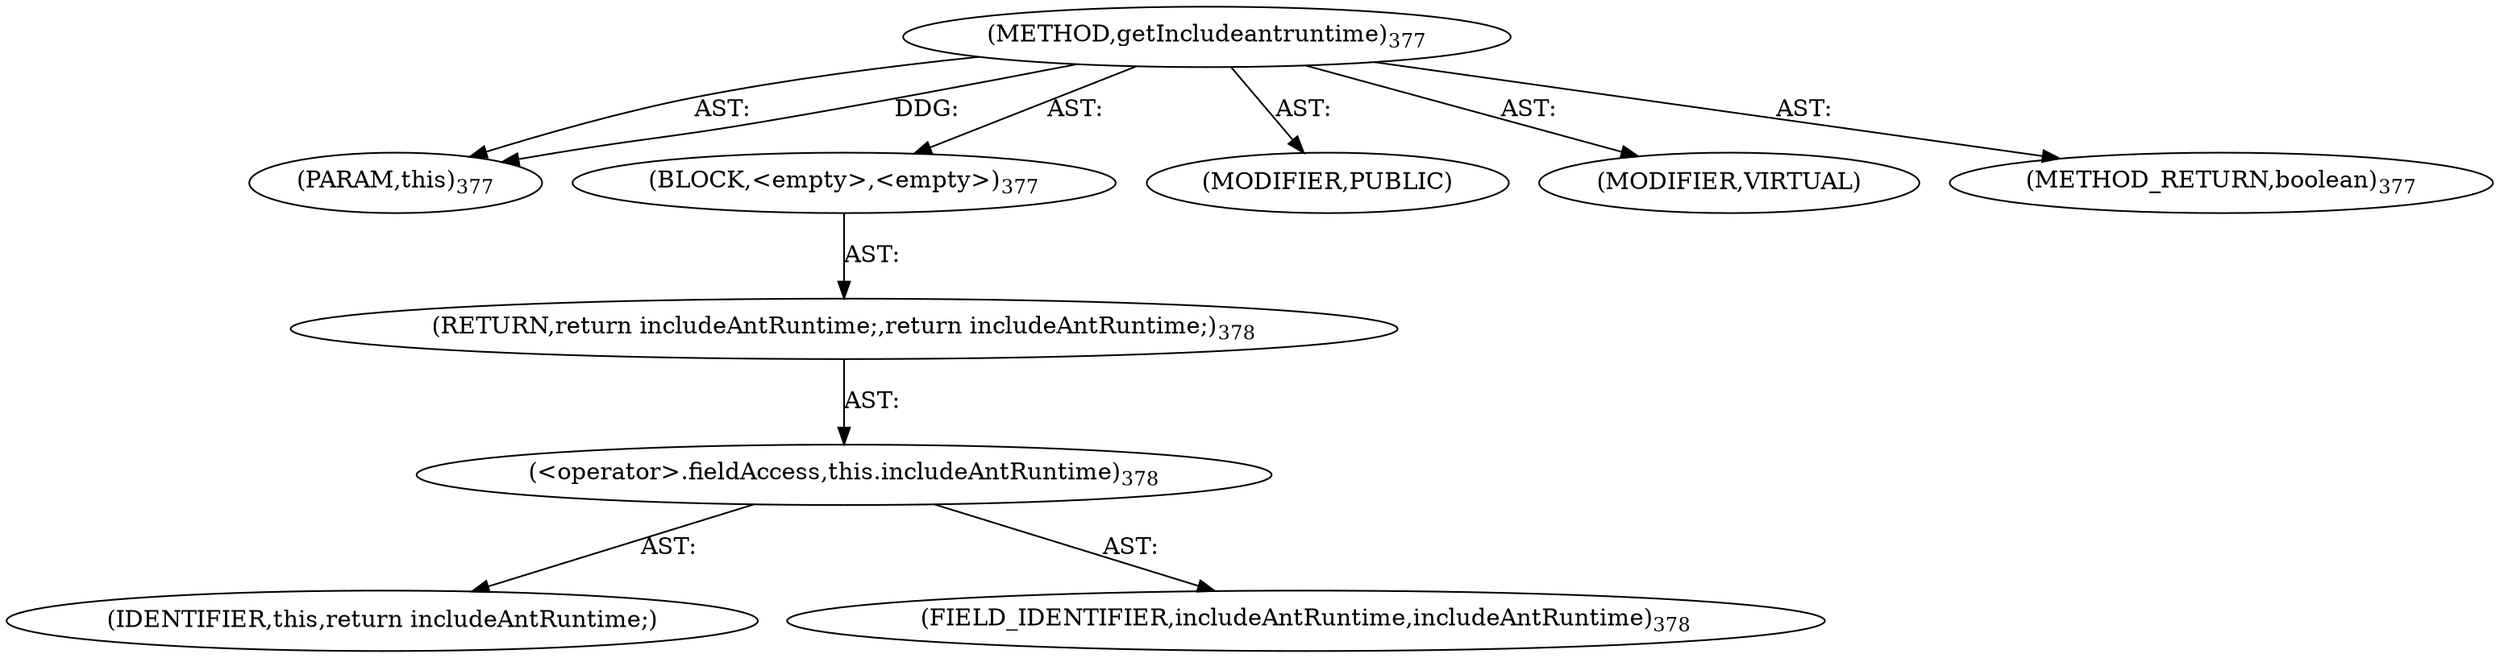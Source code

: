 digraph "getIncludeantruntime" {  
"111669149725" [label = <(METHOD,getIncludeantruntime)<SUB>377</SUB>> ]
"115964117046" [label = <(PARAM,this)<SUB>377</SUB>> ]
"25769803810" [label = <(BLOCK,&lt;empty&gt;,&lt;empty&gt;)<SUB>377</SUB>> ]
"146028888078" [label = <(RETURN,return includeAntRuntime;,return includeAntRuntime;)<SUB>378</SUB>> ]
"30064771162" [label = <(&lt;operator&gt;.fieldAccess,this.includeAntRuntime)<SUB>378</SUB>> ]
"68719476835" [label = <(IDENTIFIER,this,return includeAntRuntime;)> ]
"55834574895" [label = <(FIELD_IDENTIFIER,includeAntRuntime,includeAntRuntime)<SUB>378</SUB>> ]
"133143986255" [label = <(MODIFIER,PUBLIC)> ]
"133143986256" [label = <(MODIFIER,VIRTUAL)> ]
"128849018909" [label = <(METHOD_RETURN,boolean)<SUB>377</SUB>> ]
  "111669149725" -> "115964117046"  [ label = "AST: "] 
  "111669149725" -> "25769803810"  [ label = "AST: "] 
  "111669149725" -> "133143986255"  [ label = "AST: "] 
  "111669149725" -> "133143986256"  [ label = "AST: "] 
  "111669149725" -> "128849018909"  [ label = "AST: "] 
  "25769803810" -> "146028888078"  [ label = "AST: "] 
  "146028888078" -> "30064771162"  [ label = "AST: "] 
  "30064771162" -> "68719476835"  [ label = "AST: "] 
  "30064771162" -> "55834574895"  [ label = "AST: "] 
  "111669149725" -> "115964117046"  [ label = "DDG: "] 
}
